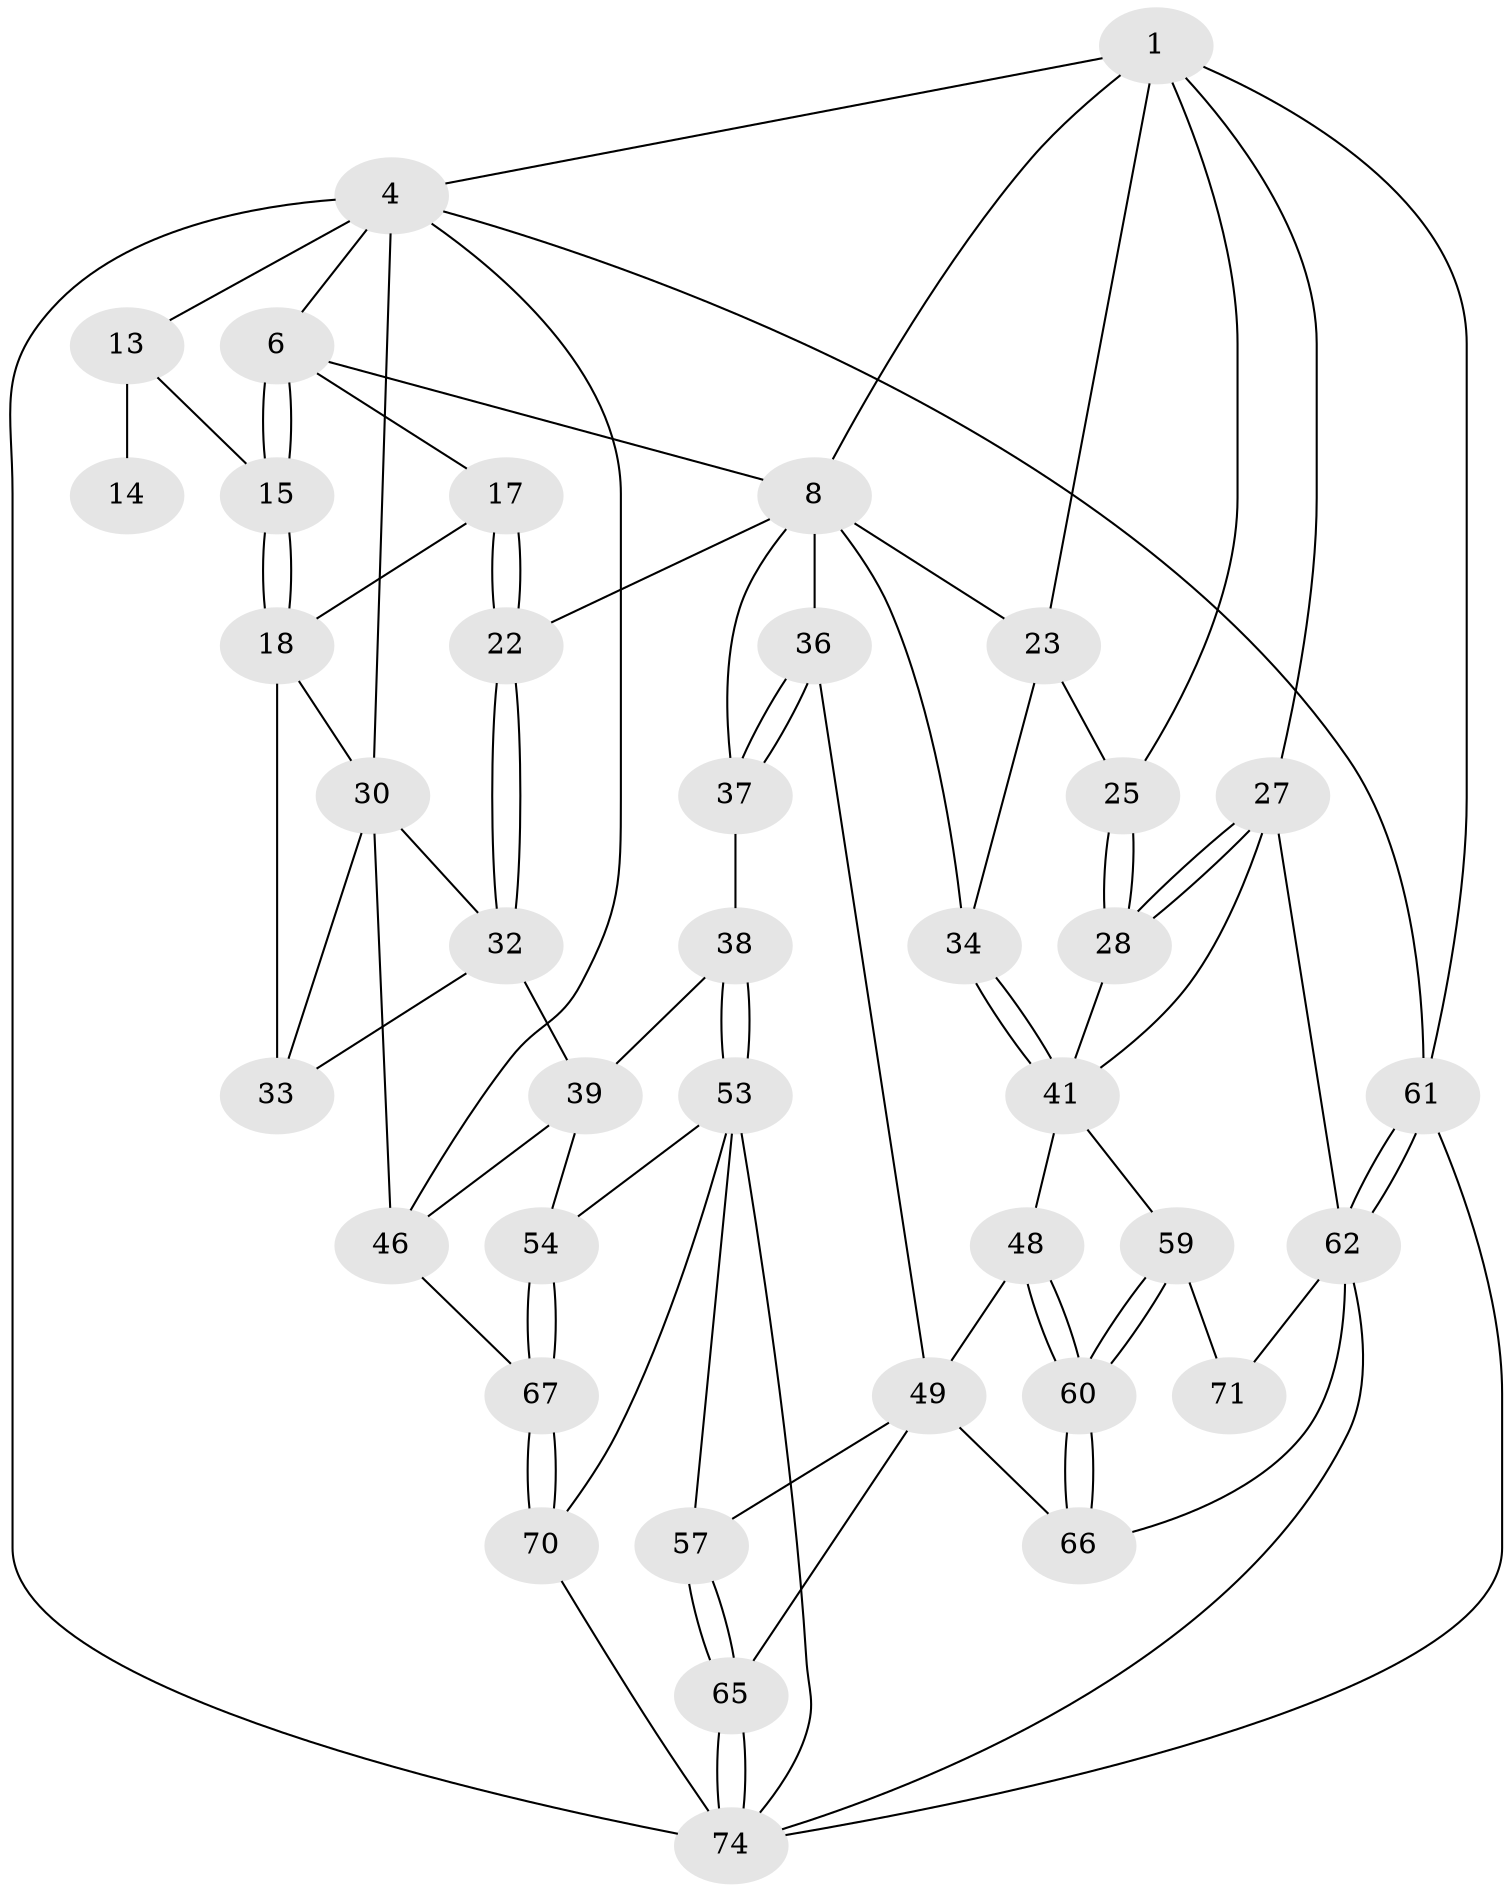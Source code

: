 // original degree distribution, {3: 0.038461538461538464, 5: 0.5256410256410257, 6: 0.21794871794871795, 4: 0.21794871794871795}
// Generated by graph-tools (version 1.1) at 2025/21/03/04/25 18:21:39]
// undirected, 39 vertices, 90 edges
graph export_dot {
graph [start="1"]
  node [color=gray90,style=filled];
  1 [pos="+0.854017093715273+0",super="+2+10"];
  4 [pos="+0+0",super="+56+12+5"];
  6 [pos="+0.4297527228923876+0",super="+7"];
  8 [pos="+0.5124072186102984+0",super="+9+20"];
  13 [pos="+0+0.1028044427289344",super="+16"];
  14 [pos="+0.15688436003997983+0"];
  15 [pos="+0.1924451977076926+0.16266683838646623"];
  17 [pos="+0.2589161371803402+0.19238120362492944"];
  18 [pos="+0.20093275066244756+0.17817819915198999",super="+29"];
  22 [pos="+0.31125399527171776+0.21594951883643604"];
  23 [pos="+0.6823894020158082+0.17275756328686367",super="+26"];
  25 [pos="+0.8977834875566527+0.21842857715253375"];
  27 [pos="+1+0.35566533507957415",super="+51"];
  28 [pos="+1+0.3512530826451068"];
  30 [pos="+0+0.36879160338559724",super="+31+42"];
  32 [pos="+0.26338830017979814+0.37669045662781714",super="+40"];
  33 [pos="+0.21600939413534503+0.3609101283635631"];
  34 [pos="+0.7578549143211504+0.423168758259148"];
  36 [pos="+0.48555055673405023+0.4644447406003509"];
  37 [pos="+0.482930469722215+0.4645830004085593"];
  38 [pos="+0.4563272456608319+0.47566873221848827"];
  39 [pos="+0.3654199524396694+0.45912791125035635",super="+44"];
  41 [pos="+0.8326797702057549+0.4671846775660066",super="+47"];
  46 [pos="+0+0.5526702205552573",super="+55"];
  48 [pos="+0.8067012113045567+0.5533292160220753"];
  49 [pos="+0.6366567816173447+0.6255530717456416",super="+50+64"];
  53 [pos="+0.3201225988789819+0.7028596902200136",super="+58"];
  54 [pos="+0.16602792790767515+0.6636399553247616"];
  57 [pos="+0.5524248326099822+0.6254255148119687"];
  59 [pos="+0.8804200960132389+0.740034063184163"];
  60 [pos="+0.8491046118572143+0.7532153045683021"];
  61 [pos="+1+1"];
  62 [pos="+1+1",super="+63+72"];
  65 [pos="+0.5067591952372691+0.8988361981535182"];
  66 [pos="+0.8043190937857201+0.8378079853919224"];
  67 [pos="+0.11309129185071472+0.7525818927691976",super="+68"];
  70 [pos="+0.24074654087823472+0.900519611662755",super="+75"];
  71 [pos="+1+0.7954097349497755"];
  74 [pos="+0.500768109052836+0.9029777442161343",super="+76"];
  1 -- 4;
  1 -- 25;
  1 -- 27;
  1 -- 61;
  1 -- 8;
  1 -- 23;
  4 -- 74;
  4 -- 61;
  4 -- 46;
  4 -- 13;
  4 -- 30;
  4 -- 6;
  6 -- 15;
  6 -- 15;
  6 -- 8;
  6 -- 17;
  8 -- 34;
  8 -- 36;
  8 -- 37;
  8 -- 22;
  8 -- 23;
  13 -- 14 [weight=2];
  13 -- 15;
  15 -- 18;
  15 -- 18;
  17 -- 18;
  17 -- 22;
  17 -- 22;
  18 -- 33;
  18 -- 30;
  22 -- 32;
  22 -- 32;
  23 -- 25;
  23 -- 34;
  25 -- 28;
  25 -- 28;
  27 -- 28;
  27 -- 28;
  27 -- 41;
  27 -- 62;
  28 -- 41;
  30 -- 46;
  30 -- 33;
  30 -- 32;
  32 -- 33;
  32 -- 39 [weight=2];
  34 -- 41;
  34 -- 41;
  36 -- 37;
  36 -- 37;
  36 -- 49;
  37 -- 38;
  38 -- 39;
  38 -- 53;
  38 -- 53;
  39 -- 46;
  39 -- 54;
  41 -- 48;
  41 -- 59;
  46 -- 67;
  48 -- 49;
  48 -- 60;
  48 -- 60;
  49 -- 57;
  49 -- 65;
  49 -- 66;
  53 -- 54;
  53 -- 57;
  53 -- 74;
  53 -- 70;
  54 -- 67;
  54 -- 67;
  57 -- 65;
  57 -- 65;
  59 -- 60;
  59 -- 60;
  59 -- 71;
  60 -- 66;
  60 -- 66;
  61 -- 62;
  61 -- 62;
  61 -- 74;
  62 -- 71 [weight=2];
  62 -- 66;
  62 -- 74;
  65 -- 74;
  65 -- 74;
  67 -- 70 [weight=2];
  67 -- 70;
  70 -- 74;
}
